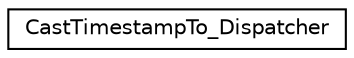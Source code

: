 digraph "Graphical Class Hierarchy"
{
  edge [fontname="Helvetica",fontsize="10",labelfontname="Helvetica",labelfontsize="10"];
  node [fontname="Helvetica",fontsize="10",shape=record];
  rankdir="LR";
  Node0 [label="CastTimestampTo_Dispatcher",height=0.2,width=0.4,color="black", fillcolor="white", style="filled",URL="$structCastTimestampTo__Dispatcher.html"];
}
